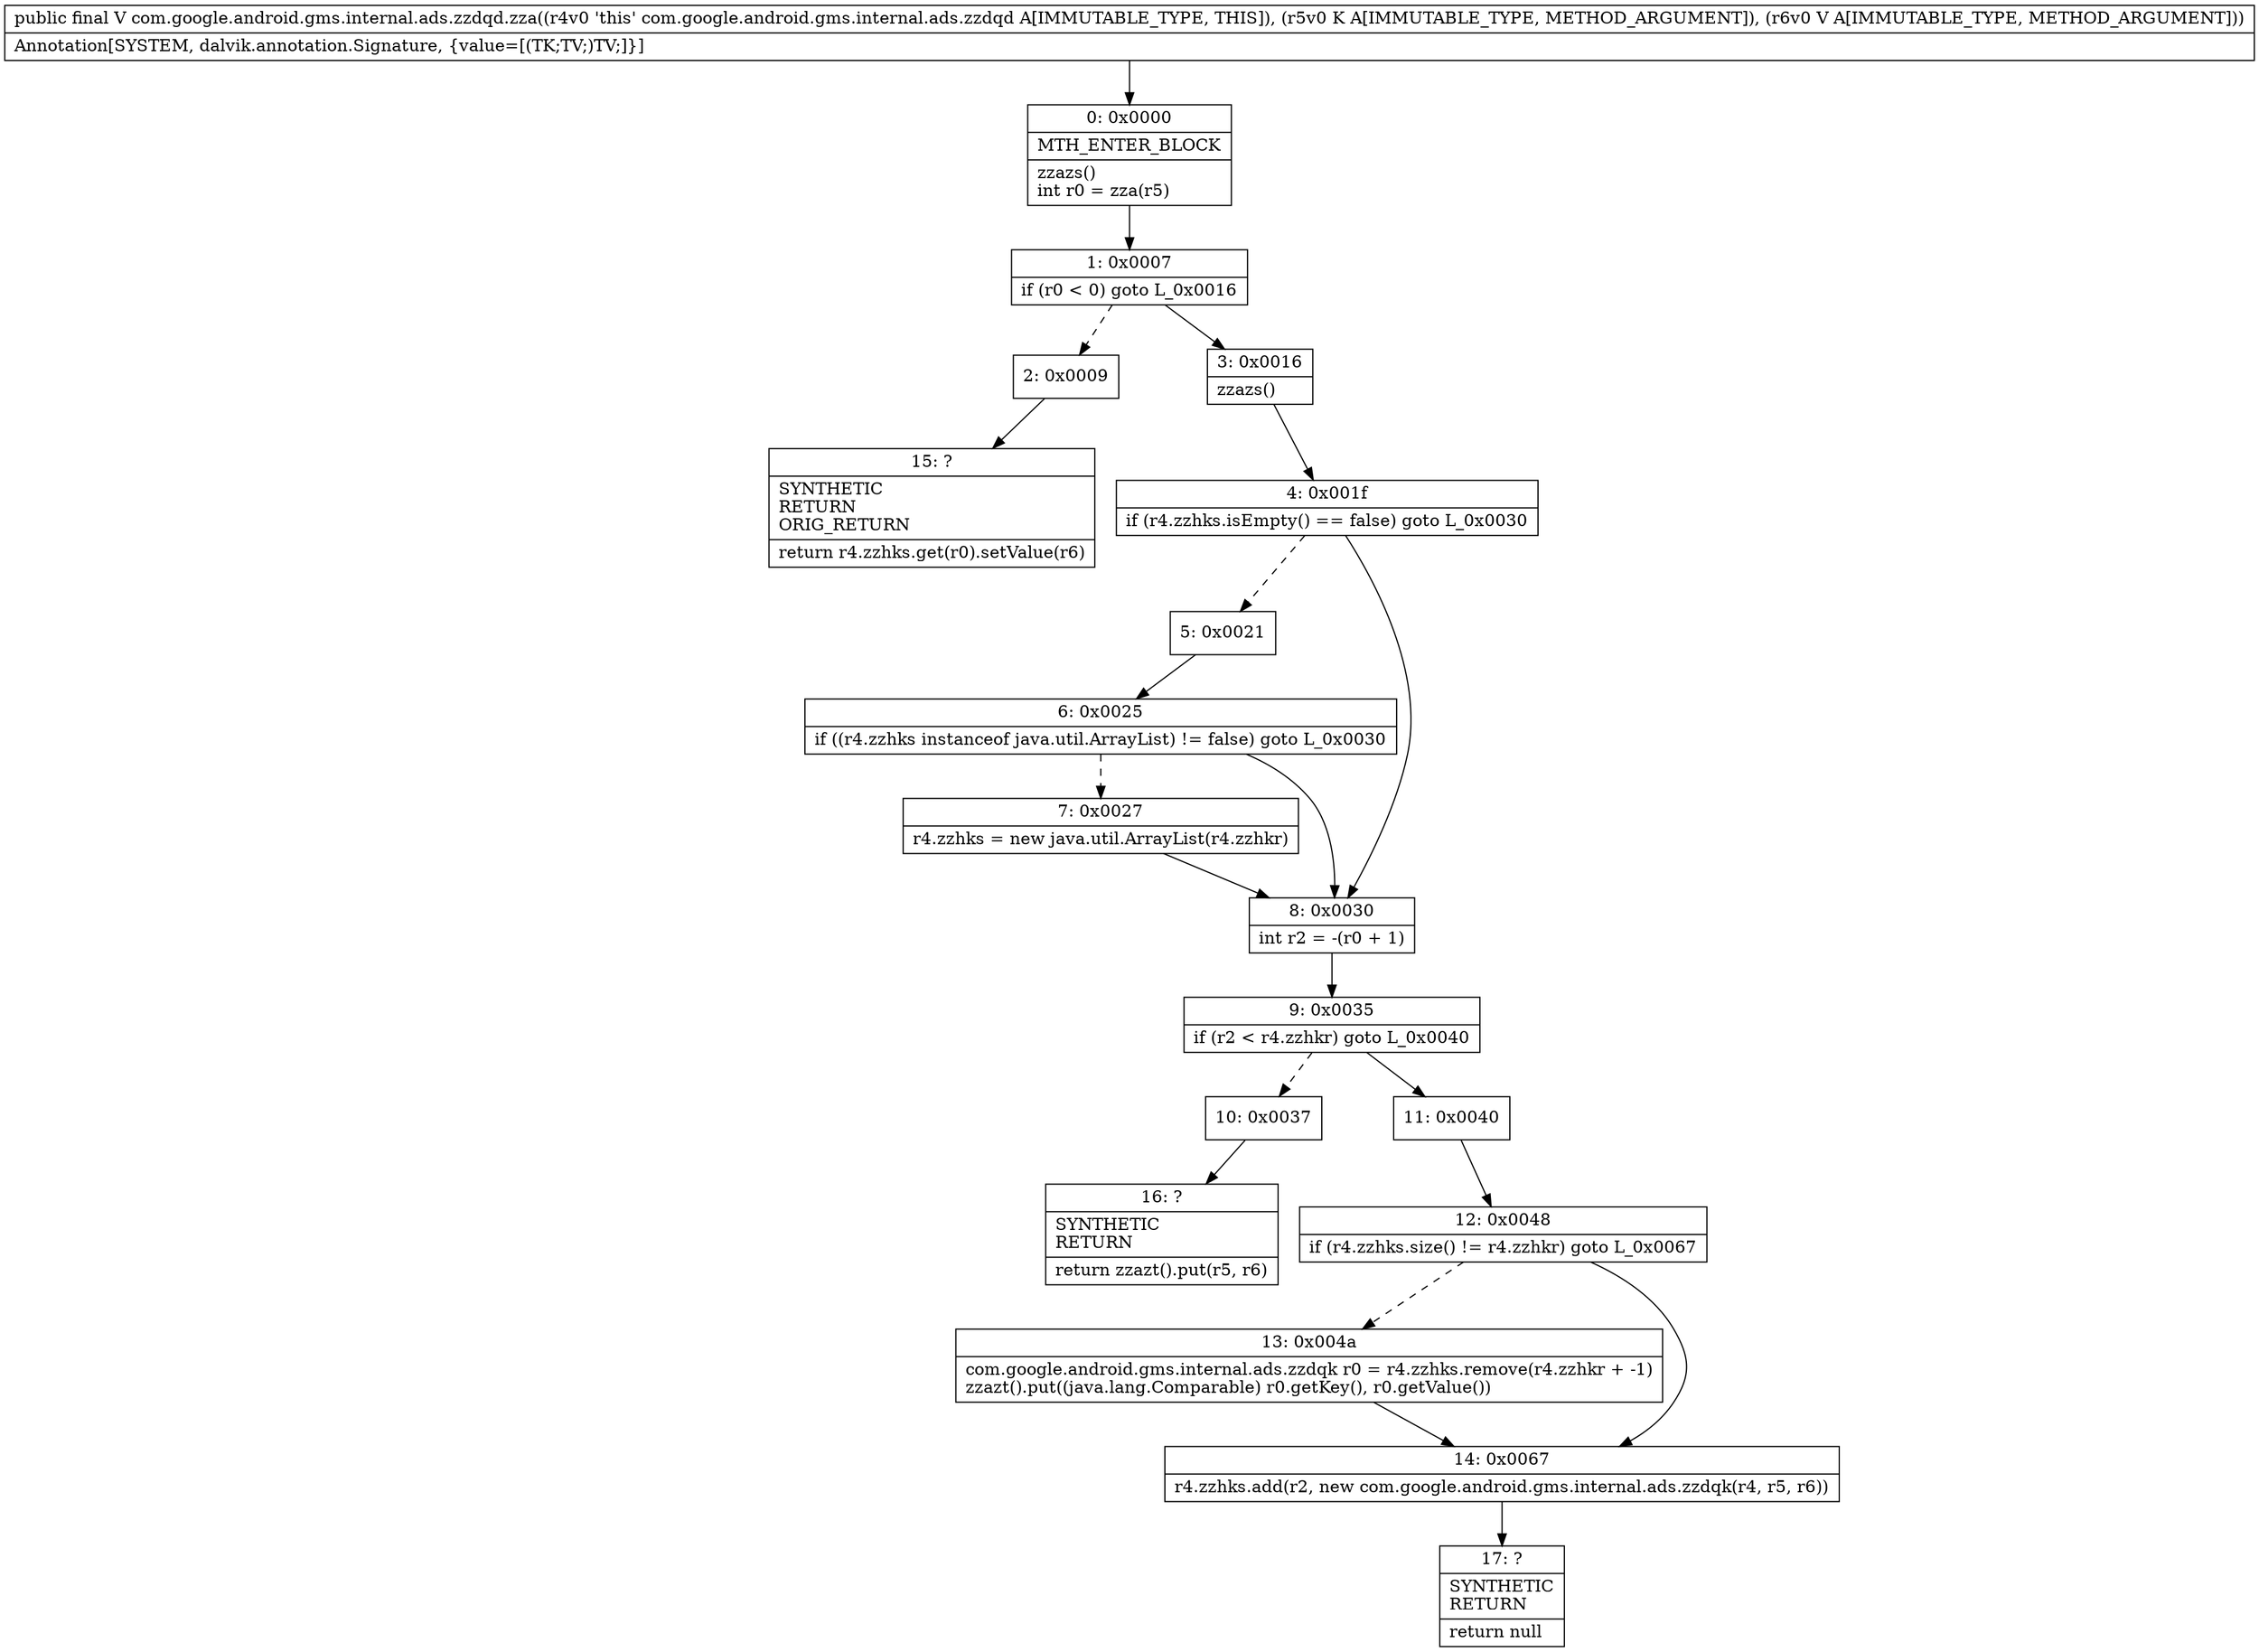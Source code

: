 digraph "CFG forcom.google.android.gms.internal.ads.zzdqd.zza(Ljava\/lang\/Comparable;Ljava\/lang\/Object;)Ljava\/lang\/Object;" {
Node_0 [shape=record,label="{0\:\ 0x0000|MTH_ENTER_BLOCK\l|zzazs()\lint r0 = zza(r5)\l}"];
Node_1 [shape=record,label="{1\:\ 0x0007|if (r0 \< 0) goto L_0x0016\l}"];
Node_2 [shape=record,label="{2\:\ 0x0009}"];
Node_3 [shape=record,label="{3\:\ 0x0016|zzazs()\l}"];
Node_4 [shape=record,label="{4\:\ 0x001f|if (r4.zzhks.isEmpty() == false) goto L_0x0030\l}"];
Node_5 [shape=record,label="{5\:\ 0x0021}"];
Node_6 [shape=record,label="{6\:\ 0x0025|if ((r4.zzhks instanceof java.util.ArrayList) != false) goto L_0x0030\l}"];
Node_7 [shape=record,label="{7\:\ 0x0027|r4.zzhks = new java.util.ArrayList(r4.zzhkr)\l}"];
Node_8 [shape=record,label="{8\:\ 0x0030|int r2 = \-(r0 + 1)\l}"];
Node_9 [shape=record,label="{9\:\ 0x0035|if (r2 \< r4.zzhkr) goto L_0x0040\l}"];
Node_10 [shape=record,label="{10\:\ 0x0037}"];
Node_11 [shape=record,label="{11\:\ 0x0040}"];
Node_12 [shape=record,label="{12\:\ 0x0048|if (r4.zzhks.size() != r4.zzhkr) goto L_0x0067\l}"];
Node_13 [shape=record,label="{13\:\ 0x004a|com.google.android.gms.internal.ads.zzdqk r0 = r4.zzhks.remove(r4.zzhkr + \-1)\lzzazt().put((java.lang.Comparable) r0.getKey(), r0.getValue())\l}"];
Node_14 [shape=record,label="{14\:\ 0x0067|r4.zzhks.add(r2, new com.google.android.gms.internal.ads.zzdqk(r4, r5, r6))\l}"];
Node_15 [shape=record,label="{15\:\ ?|SYNTHETIC\lRETURN\lORIG_RETURN\l|return r4.zzhks.get(r0).setValue(r6)\l}"];
Node_16 [shape=record,label="{16\:\ ?|SYNTHETIC\lRETURN\l|return zzazt().put(r5, r6)\l}"];
Node_17 [shape=record,label="{17\:\ ?|SYNTHETIC\lRETURN\l|return null\l}"];
MethodNode[shape=record,label="{public final V com.google.android.gms.internal.ads.zzdqd.zza((r4v0 'this' com.google.android.gms.internal.ads.zzdqd A[IMMUTABLE_TYPE, THIS]), (r5v0 K A[IMMUTABLE_TYPE, METHOD_ARGUMENT]), (r6v0 V A[IMMUTABLE_TYPE, METHOD_ARGUMENT]))  | Annotation[SYSTEM, dalvik.annotation.Signature, \{value=[(TK;TV;)TV;]\}]\l}"];
MethodNode -> Node_0;
Node_0 -> Node_1;
Node_1 -> Node_2[style=dashed];
Node_1 -> Node_3;
Node_2 -> Node_15;
Node_3 -> Node_4;
Node_4 -> Node_5[style=dashed];
Node_4 -> Node_8;
Node_5 -> Node_6;
Node_6 -> Node_7[style=dashed];
Node_6 -> Node_8;
Node_7 -> Node_8;
Node_8 -> Node_9;
Node_9 -> Node_10[style=dashed];
Node_9 -> Node_11;
Node_10 -> Node_16;
Node_11 -> Node_12;
Node_12 -> Node_13[style=dashed];
Node_12 -> Node_14;
Node_13 -> Node_14;
Node_14 -> Node_17;
}

